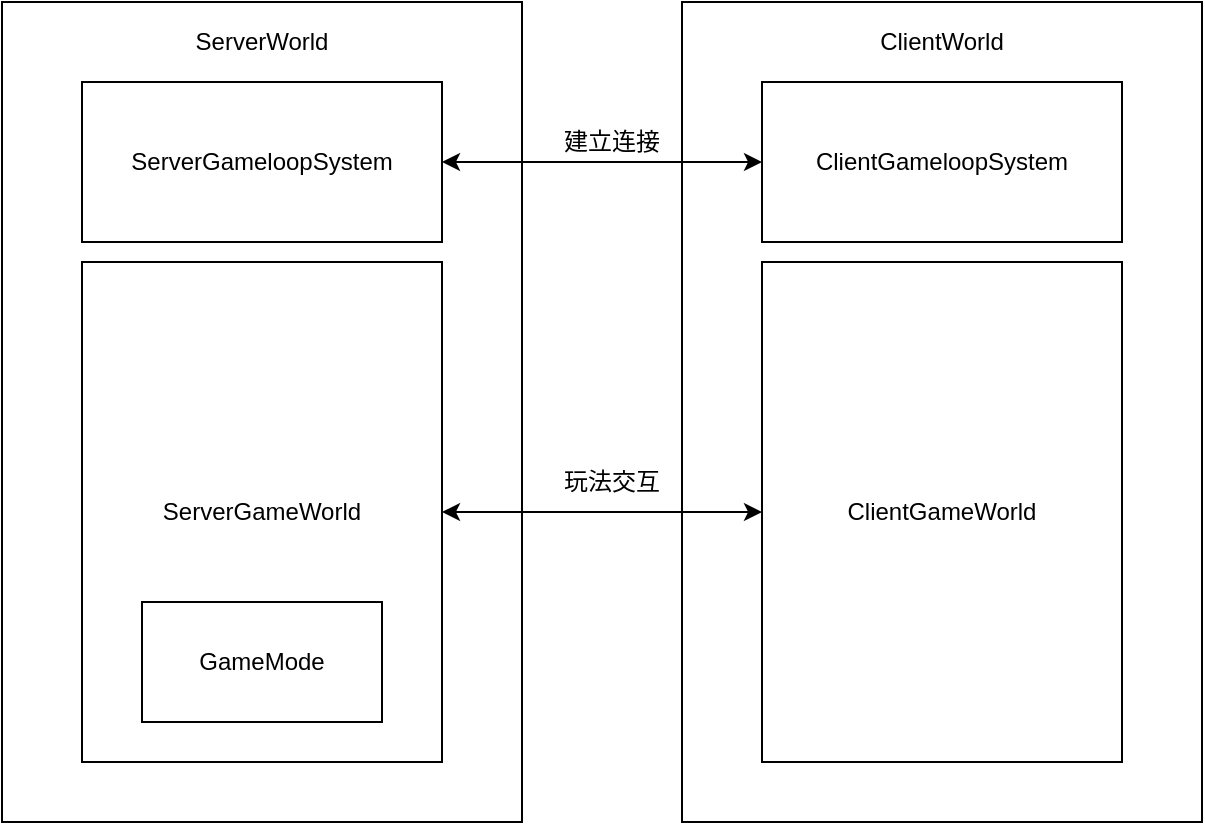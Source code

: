 <mxfile version="14.6.6" type="github"><diagram id="w8bL-yiFxvWGQx7V24rZ" name="Page-1"><mxGraphModel dx="2062" dy="1154" grid="1" gridSize="10" guides="1" tooltips="1" connect="1" arrows="1" fold="1" page="1" pageScale="1" pageWidth="827" pageHeight="1169" math="0" shadow="0"><root><mxCell id="0"/><mxCell id="1" parent="0"/><mxCell id="fdaN-ajX5LFDjrNnBQRl-4" value="" style="rounded=0;whiteSpace=wrap;html=1;" parent="1" vertex="1"><mxGeometry x="440" y="200" width="260" height="410" as="geometry"/></mxCell><mxCell id="fdaN-ajX5LFDjrNnBQRl-1" value="" style="rounded=0;whiteSpace=wrap;html=1;" parent="1" vertex="1"><mxGeometry x="100" y="200" width="260" height="410" as="geometry"/></mxCell><mxCell id="fdaN-ajX5LFDjrNnBQRl-2" value="ServerGameloopSystem" style="rounded=0;whiteSpace=wrap;html=1;" parent="1" vertex="1"><mxGeometry x="140" y="240" width="180" height="80" as="geometry"/></mxCell><mxCell id="fdaN-ajX5LFDjrNnBQRl-3" value="ServerGameWorld" style="rounded=0;whiteSpace=wrap;html=1;" parent="1" vertex="1"><mxGeometry x="140" y="330" width="180" height="250" as="geometry"/></mxCell><mxCell id="fdaN-ajX5LFDjrNnBQRl-10" style="edgeStyle=orthogonalEdgeStyle;rounded=0;orthogonalLoop=1;jettySize=auto;html=1;exitX=0;exitY=0.5;exitDx=0;exitDy=0;entryX=1;entryY=0.5;entryDx=0;entryDy=0;startArrow=classic;startFill=1;" parent="1" source="fdaN-ajX5LFDjrNnBQRl-5" target="fdaN-ajX5LFDjrNnBQRl-2" edge="1"><mxGeometry relative="1" as="geometry"/></mxCell><mxCell id="fdaN-ajX5LFDjrNnBQRl-5" value="ClientGameloopSystem" style="rounded=0;whiteSpace=wrap;html=1;" parent="1" vertex="1"><mxGeometry x="480" y="240" width="180" height="80" as="geometry"/></mxCell><mxCell id="fdaN-ajX5LFDjrNnBQRl-6" value="ClientGameWorld" style="rounded=0;whiteSpace=wrap;html=1;" parent="1" vertex="1"><mxGeometry x="480" y="330" width="180" height="250" as="geometry"/></mxCell><mxCell id="fdaN-ajX5LFDjrNnBQRl-9" value="" style="endArrow=classic;startArrow=classic;html=1;entryX=0;entryY=0.5;entryDx=0;entryDy=0;exitX=1;exitY=0.5;exitDx=0;exitDy=0;" parent="1" source="fdaN-ajX5LFDjrNnBQRl-3" target="fdaN-ajX5LFDjrNnBQRl-6" edge="1"><mxGeometry width="50" height="50" relative="1" as="geometry"><mxPoint x="320" y="460" as="sourcePoint"/><mxPoint x="370" y="410" as="targetPoint"/></mxGeometry></mxCell><mxCell id="fdaN-ajX5LFDjrNnBQRl-11" value="建立连接" style="text;html=1;strokeColor=none;fillColor=none;align=center;verticalAlign=middle;whiteSpace=wrap;rounded=0;" parent="1" vertex="1"><mxGeometry x="380" y="260" width="50" height="20" as="geometry"/></mxCell><mxCell id="fdaN-ajX5LFDjrNnBQRl-13" value="玩法交互" style="text;html=1;strokeColor=none;fillColor=none;align=center;verticalAlign=middle;whiteSpace=wrap;rounded=0;" parent="1" vertex="1"><mxGeometry x="380" y="430" width="50" height="20" as="geometry"/></mxCell><mxCell id="fdaN-ajX5LFDjrNnBQRl-14" value="ServerWorld" style="text;html=1;strokeColor=none;fillColor=none;align=center;verticalAlign=middle;whiteSpace=wrap;rounded=0;" parent="1" vertex="1"><mxGeometry x="210" y="210" width="40" height="20" as="geometry"/></mxCell><mxCell id="fdaN-ajX5LFDjrNnBQRl-15" value="ClientWorld" style="text;html=1;strokeColor=none;fillColor=none;align=center;verticalAlign=middle;whiteSpace=wrap;rounded=0;" parent="1" vertex="1"><mxGeometry x="550" y="210" width="40" height="20" as="geometry"/></mxCell><mxCell id="TDayIEsXHD_fG8EW9-qt-1" value="GameMode" style="rounded=0;whiteSpace=wrap;html=1;" parent="1" vertex="1"><mxGeometry x="170" y="500" width="120" height="60" as="geometry"/></mxCell></root></mxGraphModel></diagram></mxfile>